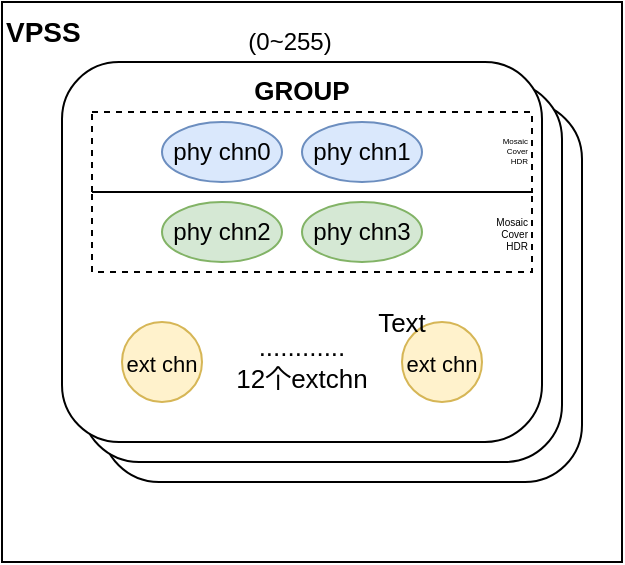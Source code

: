 <mxfile version="13.6.2" type="github">
  <diagram id="9_gmzhCpPDqssE4yvcd8" name="Page-1">
    <mxGraphModel dx="981" dy="526" grid="1" gridSize="10" guides="1" tooltips="1" connect="1" arrows="1" fold="1" page="1" pageScale="1" pageWidth="827" pageHeight="1169" math="0" shadow="0">
      <root>
        <mxCell id="0" />
        <mxCell id="1" parent="0" />
        <mxCell id="-ScfMJ13ZqfuD61gXW52-1" value="VPSS" style="rounded=0;whiteSpace=wrap;html=1;horizontal=1;verticalAlign=top;align=left;fontStyle=1;fontSize=14;" vertex="1" parent="1">
          <mxGeometry x="290" y="210" width="310" height="280" as="geometry" />
        </mxCell>
        <mxCell id="-ScfMJ13ZqfuD61gXW52-24" value="GROUP" style="rounded=1;whiteSpace=wrap;html=1;align=center;verticalAlign=top;fontStyle=1;fontSize=13;" vertex="1" parent="1">
          <mxGeometry x="340" y="260" width="240" height="190" as="geometry" />
        </mxCell>
        <mxCell id="-ScfMJ13ZqfuD61gXW52-22" value="GROUP" style="rounded=1;whiteSpace=wrap;html=1;align=center;verticalAlign=top;fontStyle=1;fontSize=13;" vertex="1" parent="1">
          <mxGeometry x="330" y="250" width="240" height="190" as="geometry" />
        </mxCell>
        <mxCell id="-ScfMJ13ZqfuD61gXW52-4" value="GROUP" style="rounded=1;whiteSpace=wrap;html=1;align=center;verticalAlign=top;fontStyle=1;fontSize=13;" vertex="1" parent="1">
          <mxGeometry x="320" y="240" width="240" height="190" as="geometry" />
        </mxCell>
        <mxCell id="-ScfMJ13ZqfuD61gXW52-5" value="(0~255)" style="text;html=1;strokeColor=none;fillColor=none;align=center;verticalAlign=middle;whiteSpace=wrap;rounded=0;" vertex="1" parent="1">
          <mxGeometry x="414" y="220" width="40" height="20" as="geometry" />
        </mxCell>
        <mxCell id="-ScfMJ13ZqfuD61gXW52-6" value="phy chn0" style="ellipse;whiteSpace=wrap;html=1;align=center;fillColor=#dae8fc;strokeColor=#6c8ebf;" vertex="1" parent="1">
          <mxGeometry x="370" y="270" width="60" height="30" as="geometry" />
        </mxCell>
        <mxCell id="-ScfMJ13ZqfuD61gXW52-16" value="&lt;font style=&quot;font-size: 11px&quot;&gt;ext chn&lt;/font&gt;" style="ellipse;whiteSpace=wrap;html=1;aspect=fixed;fontSize=13;align=center;fillColor=#fff2cc;strokeColor=#d6b656;" vertex="1" parent="1">
          <mxGeometry x="350" y="370" width="40" height="40" as="geometry" />
        </mxCell>
        <mxCell id="-ScfMJ13ZqfuD61gXW52-17" value="phy chn2" style="ellipse;whiteSpace=wrap;html=1;align=center;fillColor=#d5e8d4;strokeColor=#82b366;" vertex="1" parent="1">
          <mxGeometry x="370" y="310" width="60" height="30" as="geometry" />
        </mxCell>
        <mxCell id="-ScfMJ13ZqfuD61gXW52-18" value="phy chn3" style="ellipse;whiteSpace=wrap;html=1;align=center;fillColor=#d5e8d4;strokeColor=#82b366;" vertex="1" parent="1">
          <mxGeometry x="440" y="310" width="60" height="30" as="geometry" />
        </mxCell>
        <mxCell id="-ScfMJ13ZqfuD61gXW52-19" value="phy chn1" style="ellipse;whiteSpace=wrap;html=1;align=center;fillColor=#dae8fc;strokeColor=#6c8ebf;" vertex="1" parent="1">
          <mxGeometry x="440" y="270" width="60" height="30" as="geometry" />
        </mxCell>
        <mxCell id="-ScfMJ13ZqfuD61gXW52-20" value="&lt;font style=&quot;font-size: 11px&quot;&gt;ext chn&lt;/font&gt;" style="ellipse;whiteSpace=wrap;html=1;aspect=fixed;fontSize=13;align=center;fillColor=#fff2cc;strokeColor=#d6b656;" vertex="1" parent="1">
          <mxGeometry x="490" y="370" width="40" height="40" as="geometry" />
        </mxCell>
        <mxCell id="-ScfMJ13ZqfuD61gXW52-21" value="............&lt;br&gt;12个extchn" style="text;html=1;strokeColor=none;fillColor=none;align=center;verticalAlign=middle;whiteSpace=wrap;rounded=0;fontSize=13;" vertex="1" parent="1">
          <mxGeometry x="397" y="380" width="86" height="20" as="geometry" />
        </mxCell>
        <mxCell id="-ScfMJ13ZqfuD61gXW52-25" value="Text" style="text;html=1;strokeColor=none;fillColor=none;align=center;verticalAlign=middle;whiteSpace=wrap;rounded=0;fontSize=13;" vertex="1" parent="1">
          <mxGeometry x="470" y="360" width="40" height="20" as="geometry" />
        </mxCell>
        <mxCell id="-ScfMJ13ZqfuD61gXW52-26" value="Mosaic&lt;br style=&quot;font-size: 4px;&quot;&gt;Cover&lt;br style=&quot;font-size: 4px;&quot;&gt;HDR" style="text;html=1;fillColor=none;align=right;verticalAlign=middle;whiteSpace=wrap;rounded=0;fontSize=4;strokeColor=#000000;dashed=1;" vertex="1" parent="1">
          <mxGeometry x="335" y="265" width="220" height="40" as="geometry" />
        </mxCell>
        <mxCell id="-ScfMJ13ZqfuD61gXW52-27" value="Mosaic&lt;br&gt;Cover&lt;br&gt;HDR" style="text;html=1;fillColor=none;align=right;verticalAlign=middle;whiteSpace=wrap;rounded=0;fontSize=5;strokeColor=#000000;dashed=1;" vertex="1" parent="1">
          <mxGeometry x="335" y="305" width="220" height="40" as="geometry" />
        </mxCell>
      </root>
    </mxGraphModel>
  </diagram>
</mxfile>
